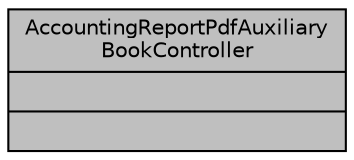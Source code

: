 digraph "AccountingReportPdfAuxiliaryBookController"
{
 // LATEX_PDF_SIZE
  bgcolor="transparent";
  edge [fontname="Helvetica",fontsize="10",labelfontname="Helvetica",labelfontsize="10"];
  node [fontname="Helvetica",fontsize="10",shape=record];
  Node1 [label="{AccountingReportPdfAuxiliary\lBookController\n||}",height=0.2,width=0.4,color="black", fillcolor="grey75", style="filled", fontcolor="black",tooltip="Controlador para la generación del reporte de libro auxiliar."];
}
